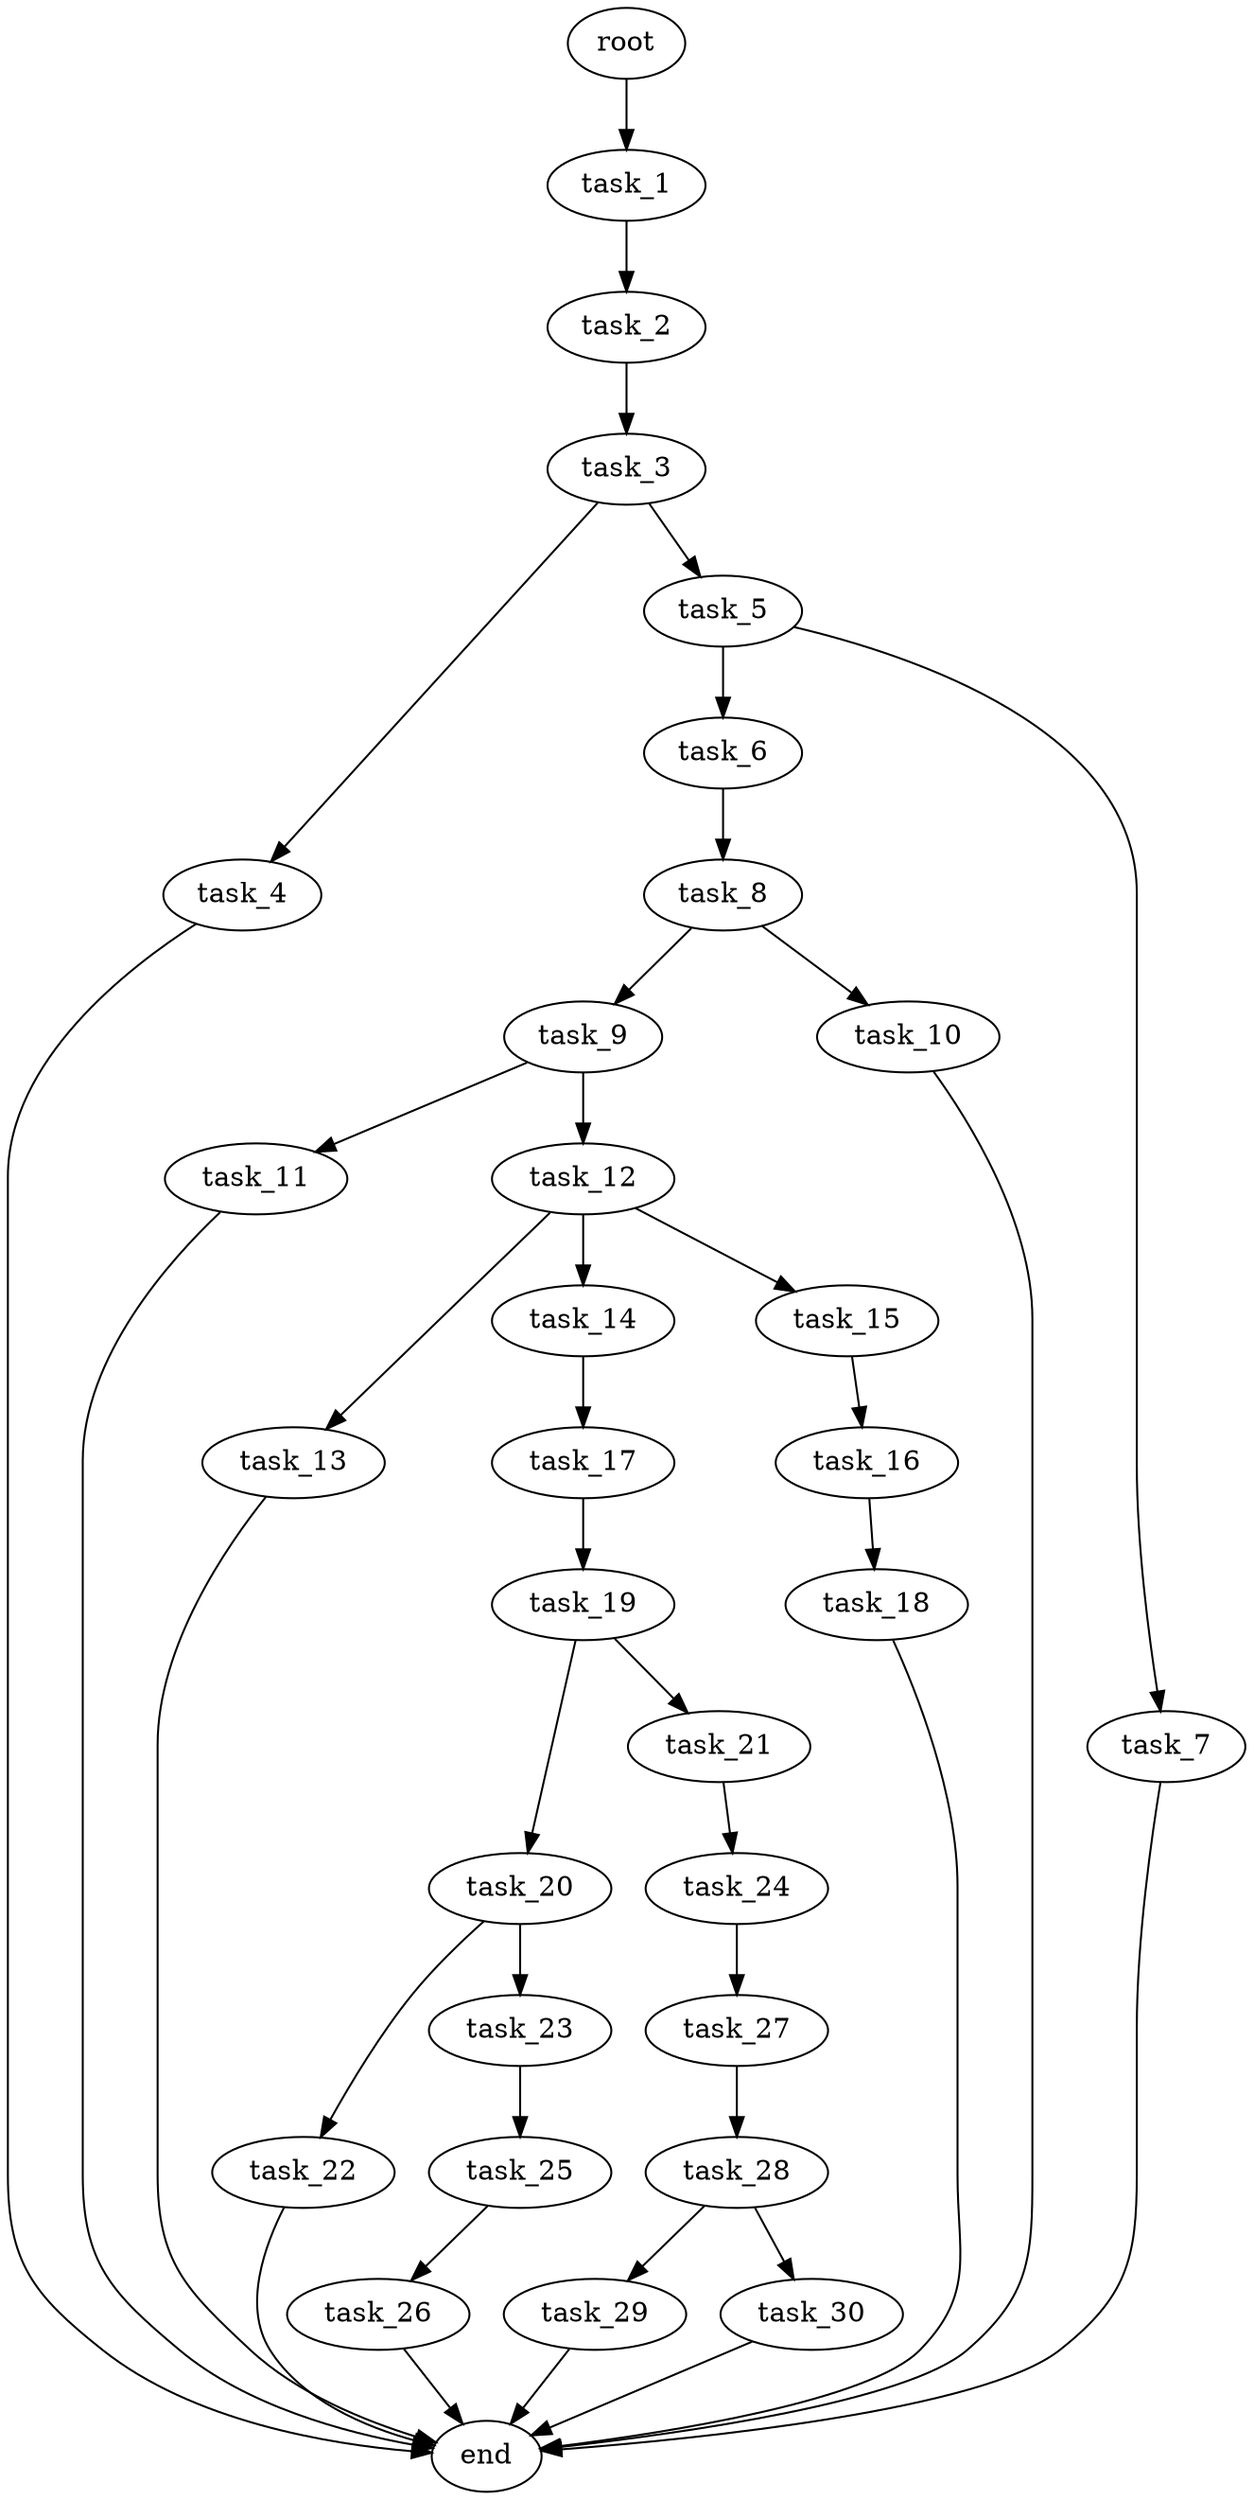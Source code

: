 digraph G {
  root [size="0.000000e+00"];
  task_1 [size="9.737262e+10"];
  task_2 [size="4.962536e+10"];
  task_3 [size="4.975736e+10"];
  task_4 [size="9.243180e+10"];
  task_5 [size="5.193239e+10"];
  task_6 [size="8.011680e+10"];
  task_7 [size="7.271086e+10"];
  task_8 [size="7.901911e+09"];
  task_9 [size="6.024931e+10"];
  task_10 [size="8.223590e+10"];
  task_11 [size="5.455198e+10"];
  task_12 [size="3.212793e+10"];
  task_13 [size="8.016090e+09"];
  task_14 [size="6.609531e+10"];
  task_15 [size="3.065652e+10"];
  task_16 [size="6.026614e+10"];
  task_17 [size="4.261735e+10"];
  task_18 [size="6.897958e+10"];
  task_19 [size="3.516118e+10"];
  task_20 [size="4.245093e+09"];
  task_21 [size="8.700502e+10"];
  task_22 [size="3.526241e+10"];
  task_23 [size="9.981508e+10"];
  task_24 [size="2.746279e+10"];
  task_25 [size="9.800293e+10"];
  task_26 [size="9.479096e+10"];
  task_27 [size="7.513366e+09"];
  task_28 [size="6.375488e+10"];
  task_29 [size="3.633748e+10"];
  task_30 [size="8.011159e+10"];
  end [size="0.000000e+00"];

  root -> task_1 [size="1.000000e-12"];
  task_1 -> task_2 [size="4.962536e+08"];
  task_2 -> task_3 [size="4.975736e+08"];
  task_3 -> task_4 [size="9.243180e+08"];
  task_3 -> task_5 [size="5.193239e+08"];
  task_4 -> end [size="1.000000e-12"];
  task_5 -> task_6 [size="8.011680e+08"];
  task_5 -> task_7 [size="7.271086e+08"];
  task_6 -> task_8 [size="7.901911e+07"];
  task_7 -> end [size="1.000000e-12"];
  task_8 -> task_9 [size="6.024931e+08"];
  task_8 -> task_10 [size="8.223590e+08"];
  task_9 -> task_11 [size="5.455198e+08"];
  task_9 -> task_12 [size="3.212793e+08"];
  task_10 -> end [size="1.000000e-12"];
  task_11 -> end [size="1.000000e-12"];
  task_12 -> task_13 [size="8.016090e+07"];
  task_12 -> task_14 [size="6.609531e+08"];
  task_12 -> task_15 [size="3.065652e+08"];
  task_13 -> end [size="1.000000e-12"];
  task_14 -> task_17 [size="4.261735e+08"];
  task_15 -> task_16 [size="6.026614e+08"];
  task_16 -> task_18 [size="6.897958e+08"];
  task_17 -> task_19 [size="3.516118e+08"];
  task_18 -> end [size="1.000000e-12"];
  task_19 -> task_20 [size="4.245093e+07"];
  task_19 -> task_21 [size="8.700502e+08"];
  task_20 -> task_22 [size="3.526241e+08"];
  task_20 -> task_23 [size="9.981508e+08"];
  task_21 -> task_24 [size="2.746279e+08"];
  task_22 -> end [size="1.000000e-12"];
  task_23 -> task_25 [size="9.800293e+08"];
  task_24 -> task_27 [size="7.513366e+07"];
  task_25 -> task_26 [size="9.479096e+08"];
  task_26 -> end [size="1.000000e-12"];
  task_27 -> task_28 [size="6.375488e+08"];
  task_28 -> task_29 [size="3.633748e+08"];
  task_28 -> task_30 [size="8.011159e+08"];
  task_29 -> end [size="1.000000e-12"];
  task_30 -> end [size="1.000000e-12"];
}
